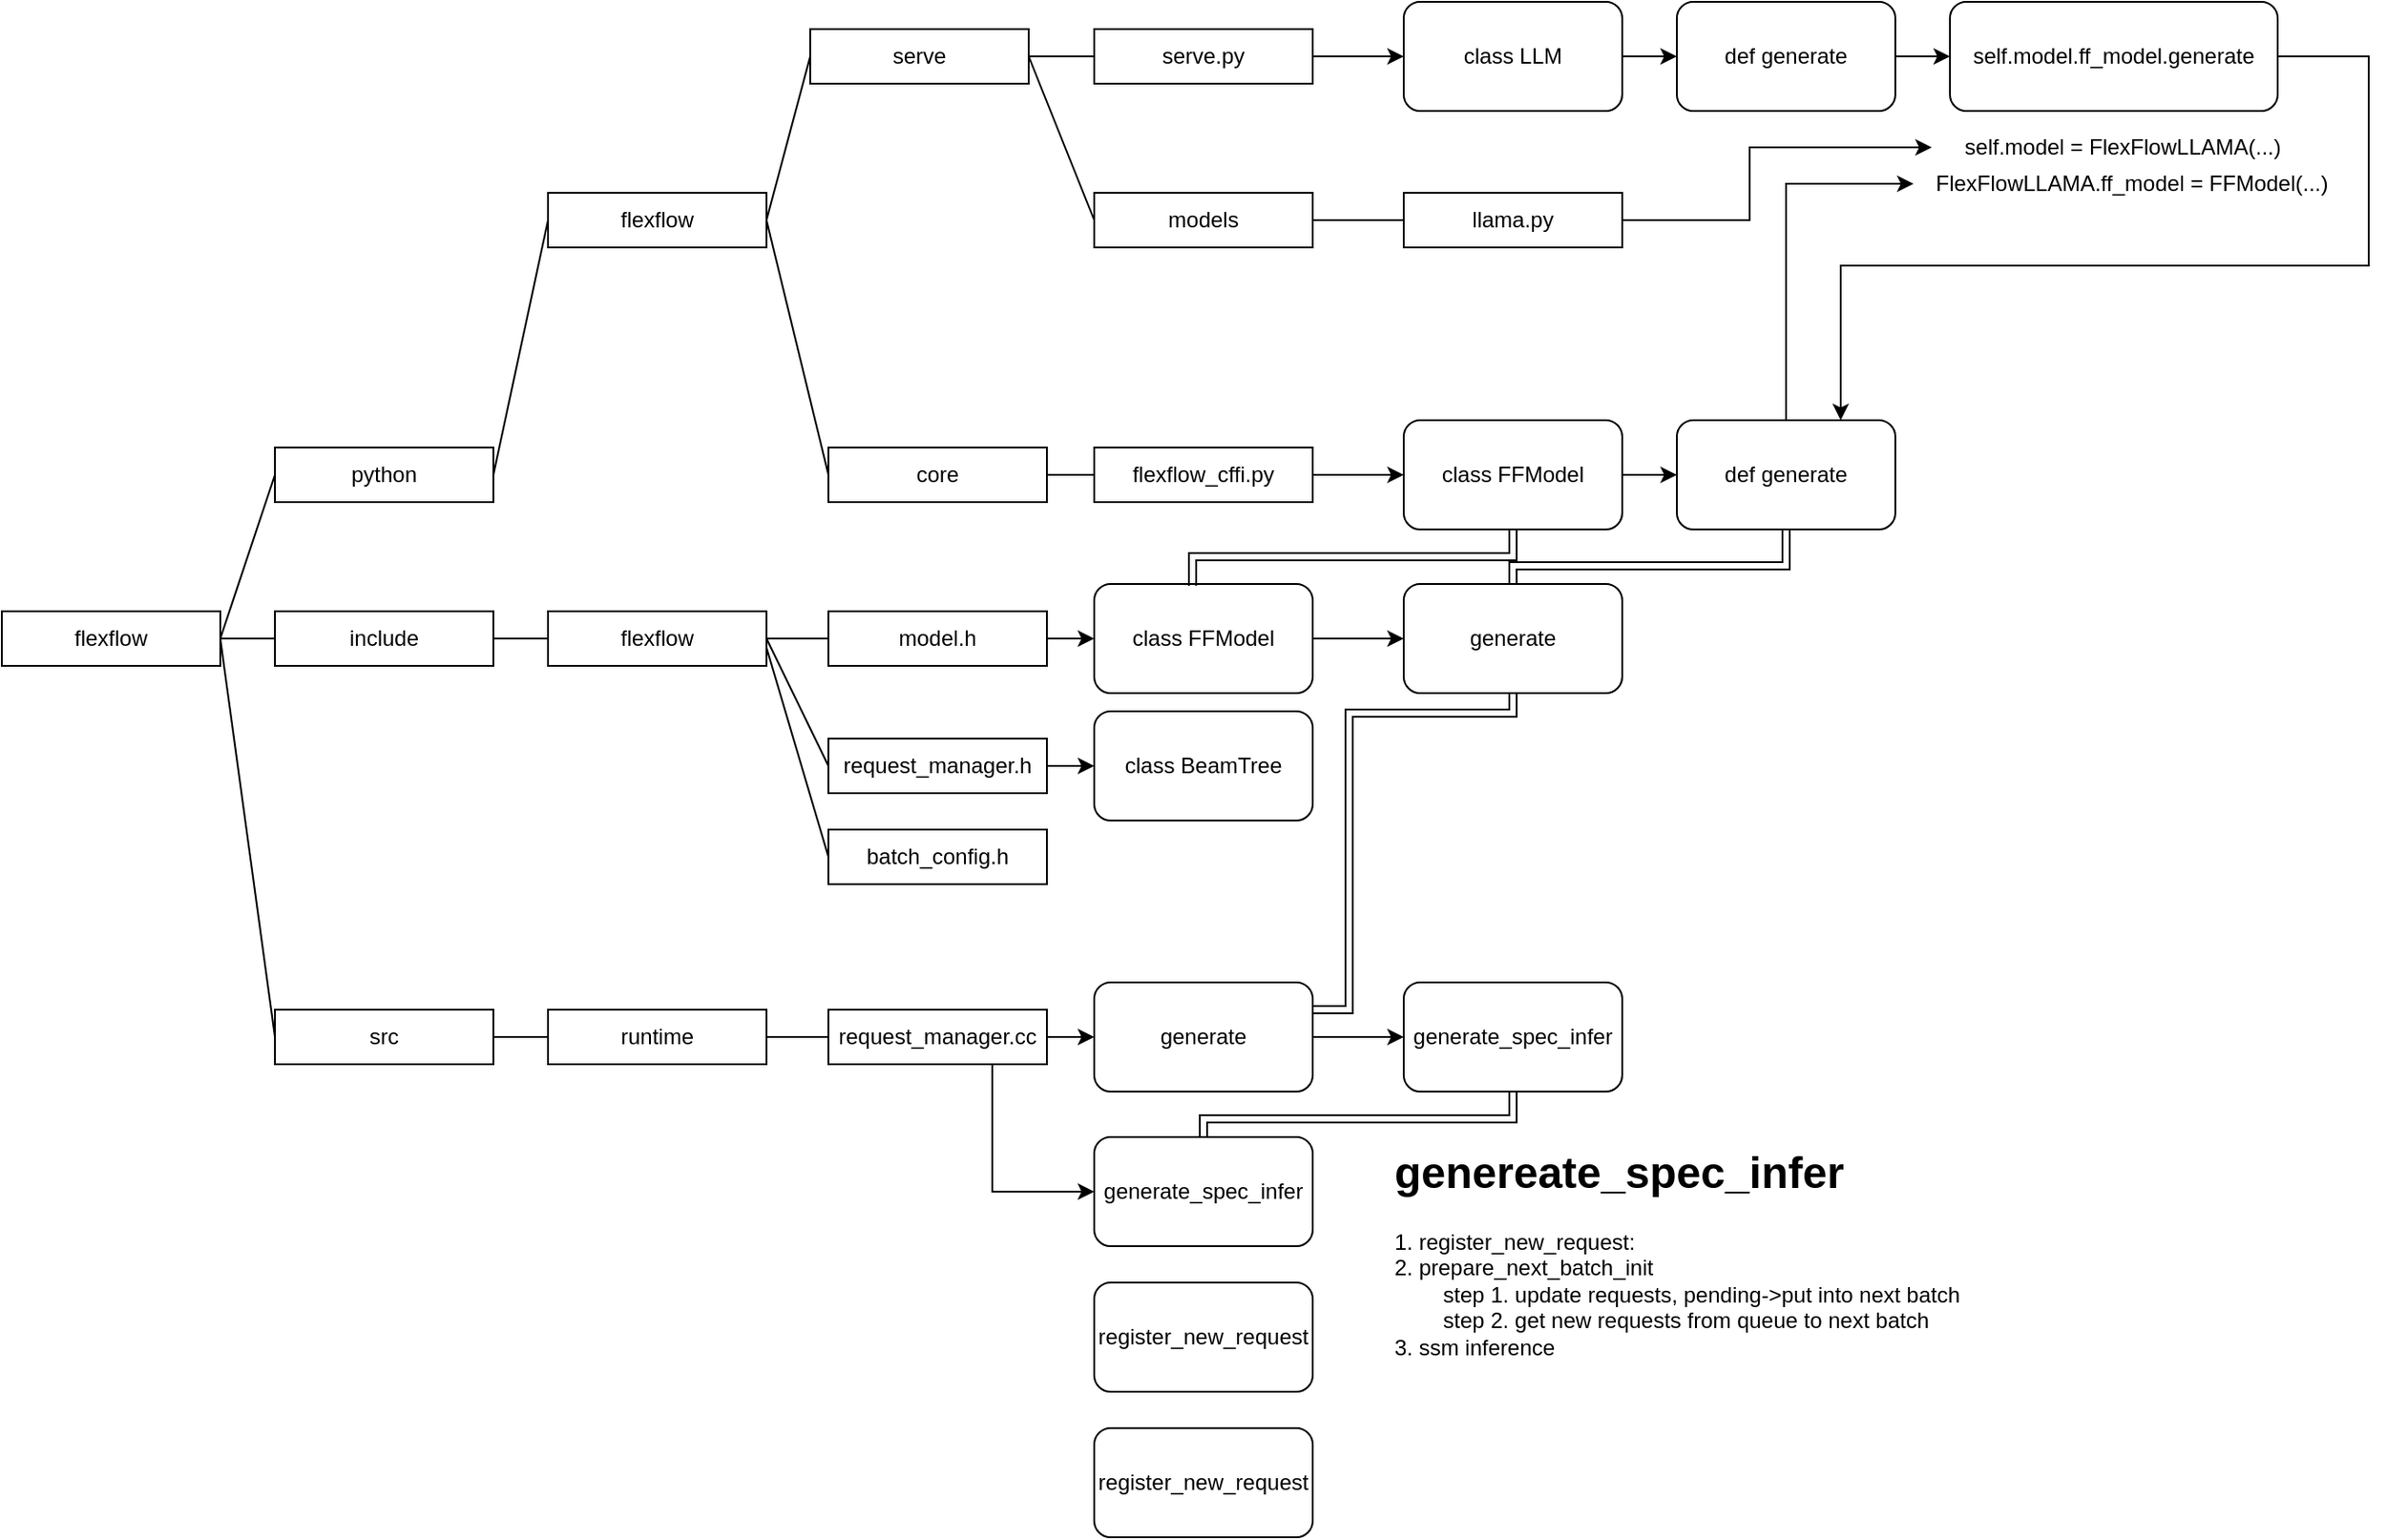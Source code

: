 <mxfile version="22.1.4" type="github">
  <diagram name="第 1 页" id="qG1XOZHub_Ox06TlB61M">
    <mxGraphModel dx="2998" dy="971" grid="1" gridSize="10" guides="1" tooltips="1" connect="1" arrows="1" fold="1" page="1" pageScale="1" pageWidth="827" pageHeight="1169" math="0" shadow="0">
      <root>
        <mxCell id="0" />
        <mxCell id="1" parent="0" />
        <mxCell id="SF_eAXjuuhzjG8mS1avg-1" value="python" style="rounded=0;whiteSpace=wrap;html=1;" vertex="1" parent="1">
          <mxGeometry y="250" width="120" height="30" as="geometry" />
        </mxCell>
        <mxCell id="SF_eAXjuuhzjG8mS1avg-3" value="flexflow" style="rounded=0;whiteSpace=wrap;html=1;" vertex="1" parent="1">
          <mxGeometry x="150" y="110" width="120" height="30" as="geometry" />
        </mxCell>
        <mxCell id="SF_eAXjuuhzjG8mS1avg-4" value="serve" style="rounded=0;whiteSpace=wrap;html=1;" vertex="1" parent="1">
          <mxGeometry x="294" y="20" width="120" height="30" as="geometry" />
        </mxCell>
        <mxCell id="SF_eAXjuuhzjG8mS1avg-7" value="" style="endArrow=none;html=1;rounded=0;entryX=0;entryY=0.5;entryDx=0;entryDy=0;exitX=1;exitY=0.5;exitDx=0;exitDy=0;" edge="1" parent="1" source="SF_eAXjuuhzjG8mS1avg-3" target="SF_eAXjuuhzjG8mS1avg-4">
          <mxGeometry width="50" height="50" relative="1" as="geometry">
            <mxPoint x="460" y="270" as="sourcePoint" />
            <mxPoint x="510" y="220" as="targetPoint" />
          </mxGeometry>
        </mxCell>
        <mxCell id="SF_eAXjuuhzjG8mS1avg-8" value="" style="endArrow=none;html=1;rounded=0;entryX=0;entryY=0.5;entryDx=0;entryDy=0;exitX=1;exitY=0.5;exitDx=0;exitDy=0;" edge="1" parent="1" source="SF_eAXjuuhzjG8mS1avg-1" target="SF_eAXjuuhzjG8mS1avg-3">
          <mxGeometry width="50" height="50" relative="1" as="geometry">
            <mxPoint x="280" y="135" as="sourcePoint" />
            <mxPoint x="304" y="45" as="targetPoint" />
          </mxGeometry>
        </mxCell>
        <mxCell id="SF_eAXjuuhzjG8mS1avg-15" style="edgeStyle=orthogonalEdgeStyle;rounded=0;orthogonalLoop=1;jettySize=auto;html=1;exitX=1;exitY=0.5;exitDx=0;exitDy=0;entryX=0;entryY=0.5;entryDx=0;entryDy=0;" edge="1" parent="1" source="SF_eAXjuuhzjG8mS1avg-9" target="SF_eAXjuuhzjG8mS1avg-14">
          <mxGeometry relative="1" as="geometry" />
        </mxCell>
        <mxCell id="SF_eAXjuuhzjG8mS1avg-9" value="class LLM" style="rounded=1;whiteSpace=wrap;html=1;" vertex="1" parent="1">
          <mxGeometry x="620" y="5" width="120" height="60" as="geometry" />
        </mxCell>
        <mxCell id="SF_eAXjuuhzjG8mS1avg-13" style="edgeStyle=orthogonalEdgeStyle;rounded=0;orthogonalLoop=1;jettySize=auto;html=1;exitX=1;exitY=0.5;exitDx=0;exitDy=0;entryX=0;entryY=0.5;entryDx=0;entryDy=0;" edge="1" parent="1" source="SF_eAXjuuhzjG8mS1avg-11" target="SF_eAXjuuhzjG8mS1avg-9">
          <mxGeometry relative="1" as="geometry" />
        </mxCell>
        <mxCell id="SF_eAXjuuhzjG8mS1avg-11" value="serve.py" style="rounded=0;whiteSpace=wrap;html=1;" vertex="1" parent="1">
          <mxGeometry x="450" y="20" width="120" height="30" as="geometry" />
        </mxCell>
        <mxCell id="SF_eAXjuuhzjG8mS1avg-12" value="" style="endArrow=none;html=1;rounded=0;entryX=0;entryY=0.5;entryDx=0;entryDy=0;exitX=1;exitY=0.5;exitDx=0;exitDy=0;" edge="1" parent="1" source="SF_eAXjuuhzjG8mS1avg-4" target="SF_eAXjuuhzjG8mS1avg-11">
          <mxGeometry width="50" height="50" relative="1" as="geometry">
            <mxPoint x="280" y="135" as="sourcePoint" />
            <mxPoint x="304" y="45" as="targetPoint" />
          </mxGeometry>
        </mxCell>
        <mxCell id="SF_eAXjuuhzjG8mS1avg-17" style="edgeStyle=orthogonalEdgeStyle;rounded=0;orthogonalLoop=1;jettySize=auto;html=1;exitX=1;exitY=0.5;exitDx=0;exitDy=0;entryX=0;entryY=0.5;entryDx=0;entryDy=0;" edge="1" parent="1" source="SF_eAXjuuhzjG8mS1avg-14" target="SF_eAXjuuhzjG8mS1avg-16">
          <mxGeometry relative="1" as="geometry" />
        </mxCell>
        <mxCell id="SF_eAXjuuhzjG8mS1avg-14" value="def generate" style="rounded=1;whiteSpace=wrap;html=1;" vertex="1" parent="1">
          <mxGeometry x="770" y="5" width="120" height="60" as="geometry" />
        </mxCell>
        <mxCell id="SF_eAXjuuhzjG8mS1avg-39" style="edgeStyle=orthogonalEdgeStyle;rounded=0;orthogonalLoop=1;jettySize=auto;html=1;exitX=1;exitY=0.5;exitDx=0;exitDy=0;entryX=0.75;entryY=0;entryDx=0;entryDy=0;" edge="1" parent="1" source="SF_eAXjuuhzjG8mS1avg-16" target="SF_eAXjuuhzjG8mS1avg-36">
          <mxGeometry relative="1" as="geometry">
            <Array as="points">
              <mxPoint x="1150" y="35" />
              <mxPoint x="1150" y="150" />
              <mxPoint x="860" y="150" />
            </Array>
          </mxGeometry>
        </mxCell>
        <mxCell id="SF_eAXjuuhzjG8mS1avg-16" value="self.model.ff_model.generate" style="rounded=1;whiteSpace=wrap;html=1;" vertex="1" parent="1">
          <mxGeometry x="920" y="5" width="180" height="60" as="geometry" />
        </mxCell>
        <mxCell id="SF_eAXjuuhzjG8mS1avg-19" value="self.model = FlexFlowLLAMA(...)" style="text;html=1;strokeColor=none;fillColor=none;align=center;verticalAlign=middle;whiteSpace=wrap;rounded=0;" vertex="1" parent="1">
          <mxGeometry x="910" y="70" width="210" height="30" as="geometry" />
        </mxCell>
        <mxCell id="SF_eAXjuuhzjG8mS1avg-20" value="FlexFlowLLAMA.ff_model = FFModel(...)" style="text;html=1;strokeColor=none;fillColor=none;align=center;verticalAlign=middle;whiteSpace=wrap;rounded=0;" vertex="1" parent="1">
          <mxGeometry x="900" y="90" width="240" height="30" as="geometry" />
        </mxCell>
        <mxCell id="SF_eAXjuuhzjG8mS1avg-22" value="models" style="rounded=0;whiteSpace=wrap;html=1;" vertex="1" parent="1">
          <mxGeometry x="450" y="110" width="120" height="30" as="geometry" />
        </mxCell>
        <mxCell id="SF_eAXjuuhzjG8mS1avg-26" style="edgeStyle=orthogonalEdgeStyle;rounded=0;orthogonalLoop=1;jettySize=auto;html=1;exitX=1;exitY=0.5;exitDx=0;exitDy=0;entryX=0;entryY=0.5;entryDx=0;entryDy=0;" edge="1" parent="1" source="SF_eAXjuuhzjG8mS1avg-23" target="SF_eAXjuuhzjG8mS1avg-19">
          <mxGeometry relative="1" as="geometry">
            <Array as="points">
              <mxPoint x="810" y="125" />
              <mxPoint x="810" y="85" />
            </Array>
          </mxGeometry>
        </mxCell>
        <mxCell id="SF_eAXjuuhzjG8mS1avg-23" value="llama.py" style="rounded=0;whiteSpace=wrap;html=1;" vertex="1" parent="1">
          <mxGeometry x="620" y="110" width="120" height="30" as="geometry" />
        </mxCell>
        <mxCell id="SF_eAXjuuhzjG8mS1avg-24" value="" style="endArrow=none;html=1;rounded=0;entryX=0;entryY=0.5;entryDx=0;entryDy=0;exitX=1;exitY=0.5;exitDx=0;exitDy=0;" edge="1" parent="1" source="SF_eAXjuuhzjG8mS1avg-4" target="SF_eAXjuuhzjG8mS1avg-22">
          <mxGeometry width="50" height="50" relative="1" as="geometry">
            <mxPoint x="424" y="45" as="sourcePoint" />
            <mxPoint x="460" y="45" as="targetPoint" />
          </mxGeometry>
        </mxCell>
        <mxCell id="SF_eAXjuuhzjG8mS1avg-25" value="" style="endArrow=none;html=1;rounded=0;entryX=0;entryY=0.5;entryDx=0;entryDy=0;exitX=1;exitY=0.5;exitDx=0;exitDy=0;" edge="1" parent="1" source="SF_eAXjuuhzjG8mS1avg-22" target="SF_eAXjuuhzjG8mS1avg-23">
          <mxGeometry width="50" height="50" relative="1" as="geometry">
            <mxPoint x="424" y="45" as="sourcePoint" />
            <mxPoint x="460" y="135" as="targetPoint" />
          </mxGeometry>
        </mxCell>
        <mxCell id="SF_eAXjuuhzjG8mS1avg-27" value="flexflow" style="rounded=0;whiteSpace=wrap;html=1;" vertex="1" parent="1">
          <mxGeometry x="-150" y="340" width="120" height="30" as="geometry" />
        </mxCell>
        <mxCell id="SF_eAXjuuhzjG8mS1avg-28" value="" style="endArrow=none;html=1;rounded=0;entryX=0;entryY=0.5;entryDx=0;entryDy=0;exitX=1;exitY=0.5;exitDx=0;exitDy=0;" edge="1" parent="1" source="SF_eAXjuuhzjG8mS1avg-27" target="SF_eAXjuuhzjG8mS1avg-1">
          <mxGeometry width="50" height="50" relative="1" as="geometry">
            <mxPoint x="130" y="275" as="sourcePoint" />
            <mxPoint x="160" y="135" as="targetPoint" />
          </mxGeometry>
        </mxCell>
        <mxCell id="SF_eAXjuuhzjG8mS1avg-29" value="core" style="rounded=0;whiteSpace=wrap;html=1;" vertex="1" parent="1">
          <mxGeometry x="304" y="250" width="120" height="30" as="geometry" />
        </mxCell>
        <mxCell id="SF_eAXjuuhzjG8mS1avg-30" value="" style="endArrow=none;html=1;rounded=0;entryX=0;entryY=0.5;entryDx=0;entryDy=0;exitX=1;exitY=0.5;exitDx=0;exitDy=0;" edge="1" parent="1" source="SF_eAXjuuhzjG8mS1avg-3" target="SF_eAXjuuhzjG8mS1avg-29">
          <mxGeometry width="50" height="50" relative="1" as="geometry">
            <mxPoint x="280" y="135" as="sourcePoint" />
            <mxPoint x="304" y="45" as="targetPoint" />
          </mxGeometry>
        </mxCell>
        <mxCell id="SF_eAXjuuhzjG8mS1avg-35" style="edgeStyle=orthogonalEdgeStyle;rounded=0;orthogonalLoop=1;jettySize=auto;html=1;exitX=1;exitY=0.5;exitDx=0;exitDy=0;entryX=0;entryY=0.5;entryDx=0;entryDy=0;" edge="1" parent="1" source="SF_eAXjuuhzjG8mS1avg-31" target="SF_eAXjuuhzjG8mS1avg-33">
          <mxGeometry relative="1" as="geometry" />
        </mxCell>
        <mxCell id="SF_eAXjuuhzjG8mS1avg-31" value="flexflow_cffi.py" style="rounded=0;whiteSpace=wrap;html=1;" vertex="1" parent="1">
          <mxGeometry x="450" y="250" width="120" height="30" as="geometry" />
        </mxCell>
        <mxCell id="SF_eAXjuuhzjG8mS1avg-32" value="" style="endArrow=none;html=1;rounded=0;entryX=0;entryY=0.5;entryDx=0;entryDy=0;exitX=1;exitY=0.5;exitDx=0;exitDy=0;" edge="1" parent="1" source="SF_eAXjuuhzjG8mS1avg-29" target="SF_eAXjuuhzjG8mS1avg-31">
          <mxGeometry width="50" height="50" relative="1" as="geometry">
            <mxPoint x="280" y="135" as="sourcePoint" />
            <mxPoint x="314" y="275" as="targetPoint" />
          </mxGeometry>
        </mxCell>
        <mxCell id="SF_eAXjuuhzjG8mS1avg-37" style="edgeStyle=orthogonalEdgeStyle;rounded=0;orthogonalLoop=1;jettySize=auto;html=1;exitX=1;exitY=0.5;exitDx=0;exitDy=0;entryX=0;entryY=0.5;entryDx=0;entryDy=0;" edge="1" parent="1" source="SF_eAXjuuhzjG8mS1avg-33" target="SF_eAXjuuhzjG8mS1avg-36">
          <mxGeometry relative="1" as="geometry" />
        </mxCell>
        <mxCell id="SF_eAXjuuhzjG8mS1avg-33" value="class FFModel" style="rounded=1;whiteSpace=wrap;html=1;" vertex="1" parent="1">
          <mxGeometry x="620" y="235" width="120" height="60" as="geometry" />
        </mxCell>
        <mxCell id="SF_eAXjuuhzjG8mS1avg-38" style="edgeStyle=orthogonalEdgeStyle;rounded=0;orthogonalLoop=1;jettySize=auto;html=1;exitX=0.5;exitY=0;exitDx=0;exitDy=0;entryX=0;entryY=0.5;entryDx=0;entryDy=0;" edge="1" parent="1" source="SF_eAXjuuhzjG8mS1avg-36" target="SF_eAXjuuhzjG8mS1avg-20">
          <mxGeometry relative="1" as="geometry" />
        </mxCell>
        <mxCell id="SF_eAXjuuhzjG8mS1avg-51" style="edgeStyle=orthogonalEdgeStyle;rounded=0;orthogonalLoop=1;jettySize=auto;html=1;exitX=0.5;exitY=1;exitDx=0;exitDy=0;entryX=0.5;entryY=0;entryDx=0;entryDy=0;shape=link;" edge="1" parent="1" source="SF_eAXjuuhzjG8mS1avg-36" target="SF_eAXjuuhzjG8mS1avg-49">
          <mxGeometry relative="1" as="geometry">
            <Array as="points">
              <mxPoint x="830" y="315" />
              <mxPoint x="680" y="315" />
            </Array>
          </mxGeometry>
        </mxCell>
        <mxCell id="SF_eAXjuuhzjG8mS1avg-36" value="def generate" style="rounded=1;whiteSpace=wrap;html=1;" vertex="1" parent="1">
          <mxGeometry x="770" y="235" width="120" height="60" as="geometry" />
        </mxCell>
        <mxCell id="SF_eAXjuuhzjG8mS1avg-40" value="include" style="rounded=0;whiteSpace=wrap;html=1;" vertex="1" parent="1">
          <mxGeometry y="340" width="120" height="30" as="geometry" />
        </mxCell>
        <mxCell id="SF_eAXjuuhzjG8mS1avg-41" value="" style="endArrow=none;html=1;rounded=0;entryX=0;entryY=0.5;entryDx=0;entryDy=0;exitX=1;exitY=0.5;exitDx=0;exitDy=0;" edge="1" parent="1" source="SF_eAXjuuhzjG8mS1avg-27" target="SF_eAXjuuhzjG8mS1avg-40">
          <mxGeometry width="50" height="50" relative="1" as="geometry">
            <mxPoint x="-20" y="365" as="sourcePoint" />
            <mxPoint x="10" y="275" as="targetPoint" />
          </mxGeometry>
        </mxCell>
        <mxCell id="SF_eAXjuuhzjG8mS1avg-42" value="flexflow" style="rounded=0;whiteSpace=wrap;html=1;" vertex="1" parent="1">
          <mxGeometry x="150" y="340" width="120" height="30" as="geometry" />
        </mxCell>
        <mxCell id="SF_eAXjuuhzjG8mS1avg-43" value="" style="endArrow=none;html=1;rounded=0;entryX=0;entryY=0.5;entryDx=0;entryDy=0;exitX=1;exitY=0.5;exitDx=0;exitDy=0;" edge="1" parent="1" source="SF_eAXjuuhzjG8mS1avg-40" target="SF_eAXjuuhzjG8mS1avg-42">
          <mxGeometry width="50" height="50" relative="1" as="geometry">
            <mxPoint x="-20" y="365" as="sourcePoint" />
            <mxPoint x="10" y="275" as="targetPoint" />
          </mxGeometry>
        </mxCell>
        <mxCell id="SF_eAXjuuhzjG8mS1avg-47" style="edgeStyle=orthogonalEdgeStyle;rounded=0;orthogonalLoop=1;jettySize=auto;html=1;exitX=1;exitY=0.5;exitDx=0;exitDy=0;entryX=0;entryY=0.5;entryDx=0;entryDy=0;" edge="1" parent="1" source="SF_eAXjuuhzjG8mS1avg-44" target="SF_eAXjuuhzjG8mS1avg-46">
          <mxGeometry relative="1" as="geometry" />
        </mxCell>
        <mxCell id="SF_eAXjuuhzjG8mS1avg-44" value="model.h" style="rounded=0;whiteSpace=wrap;html=1;" vertex="1" parent="1">
          <mxGeometry x="304" y="340" width="120" height="30" as="geometry" />
        </mxCell>
        <mxCell id="SF_eAXjuuhzjG8mS1avg-45" value="" style="endArrow=none;html=1;rounded=0;entryX=0;entryY=0.5;entryDx=0;entryDy=0;exitX=1;exitY=0.5;exitDx=0;exitDy=0;" edge="1" parent="1" source="SF_eAXjuuhzjG8mS1avg-42" target="SF_eAXjuuhzjG8mS1avg-44">
          <mxGeometry width="50" height="50" relative="1" as="geometry">
            <mxPoint x="260" y="360" as="sourcePoint" />
            <mxPoint x="10" y="365" as="targetPoint" />
          </mxGeometry>
        </mxCell>
        <mxCell id="SF_eAXjuuhzjG8mS1avg-50" style="edgeStyle=orthogonalEdgeStyle;rounded=0;orthogonalLoop=1;jettySize=auto;html=1;exitX=1;exitY=0.5;exitDx=0;exitDy=0;entryX=0;entryY=0.5;entryDx=0;entryDy=0;" edge="1" parent="1" source="SF_eAXjuuhzjG8mS1avg-46" target="SF_eAXjuuhzjG8mS1avg-49">
          <mxGeometry relative="1" as="geometry" />
        </mxCell>
        <mxCell id="SF_eAXjuuhzjG8mS1avg-46" value="class FFModel" style="rounded=1;whiteSpace=wrap;html=1;" vertex="1" parent="1">
          <mxGeometry x="450" y="325" width="120" height="60" as="geometry" />
        </mxCell>
        <mxCell id="SF_eAXjuuhzjG8mS1avg-48" style="edgeStyle=orthogonalEdgeStyle;rounded=0;orthogonalLoop=1;jettySize=auto;html=1;exitX=0.5;exitY=1;exitDx=0;exitDy=0;entryX=0.45;entryY=0.017;entryDx=0;entryDy=0;entryPerimeter=0;shape=link;" edge="1" parent="1" source="SF_eAXjuuhzjG8mS1avg-33" target="SF_eAXjuuhzjG8mS1avg-46">
          <mxGeometry relative="1" as="geometry">
            <Array as="points">
              <mxPoint x="680" y="310" />
              <mxPoint x="504" y="310" />
            </Array>
          </mxGeometry>
        </mxCell>
        <mxCell id="SF_eAXjuuhzjG8mS1avg-60" style="edgeStyle=orthogonalEdgeStyle;rounded=0;orthogonalLoop=1;jettySize=auto;html=1;exitX=0.5;exitY=1;exitDx=0;exitDy=0;entryX=1;entryY=0.25;entryDx=0;entryDy=0;shape=link;" edge="1" parent="1" target="SF_eAXjuuhzjG8mS1avg-58">
          <mxGeometry relative="1" as="geometry">
            <mxPoint x="680" y="381" as="sourcePoint" />
            <mxPoint x="510" y="401" as="targetPoint" />
            <Array as="points">
              <mxPoint x="680" y="396" />
              <mxPoint x="590" y="396" />
              <mxPoint x="590" y="559" />
            </Array>
          </mxGeometry>
        </mxCell>
        <mxCell id="SF_eAXjuuhzjG8mS1avg-49" value="generate" style="rounded=1;whiteSpace=wrap;html=1;" vertex="1" parent="1">
          <mxGeometry x="620" y="325" width="120" height="60" as="geometry" />
        </mxCell>
        <mxCell id="SF_eAXjuuhzjG8mS1avg-52" value="src" style="rounded=0;whiteSpace=wrap;html=1;" vertex="1" parent="1">
          <mxGeometry y="559" width="120" height="30" as="geometry" />
        </mxCell>
        <mxCell id="SF_eAXjuuhzjG8mS1avg-53" value="" style="endArrow=none;html=1;rounded=0;entryX=0;entryY=0.5;entryDx=0;entryDy=0;exitX=1;exitY=0.5;exitDx=0;exitDy=0;" edge="1" parent="1" source="SF_eAXjuuhzjG8mS1avg-27" target="SF_eAXjuuhzjG8mS1avg-52">
          <mxGeometry width="50" height="50" relative="1" as="geometry">
            <mxPoint x="-20" y="365" as="sourcePoint" />
            <mxPoint x="10" y="275" as="targetPoint" />
          </mxGeometry>
        </mxCell>
        <mxCell id="SF_eAXjuuhzjG8mS1avg-54" value="runtime" style="rounded=0;whiteSpace=wrap;html=1;" vertex="1" parent="1">
          <mxGeometry x="150" y="559" width="120" height="30" as="geometry" />
        </mxCell>
        <mxCell id="SF_eAXjuuhzjG8mS1avg-55" value="" style="endArrow=none;html=1;rounded=0;exitX=1;exitY=0.5;exitDx=0;exitDy=0;" edge="1" parent="1" source="SF_eAXjuuhzjG8mS1avg-52" target="SF_eAXjuuhzjG8mS1avg-54">
          <mxGeometry width="50" height="50" relative="1" as="geometry">
            <mxPoint x="130" y="504" as="sourcePoint" />
            <mxPoint x="160" y="504" as="targetPoint" />
          </mxGeometry>
        </mxCell>
        <mxCell id="SF_eAXjuuhzjG8mS1avg-65" style="edgeStyle=orthogonalEdgeStyle;rounded=0;orthogonalLoop=1;jettySize=auto;html=1;exitX=1;exitY=0.5;exitDx=0;exitDy=0;entryX=0;entryY=0.5;entryDx=0;entryDy=0;" edge="1" parent="1" source="SF_eAXjuuhzjG8mS1avg-56" target="SF_eAXjuuhzjG8mS1avg-58">
          <mxGeometry relative="1" as="geometry" />
        </mxCell>
        <mxCell id="SF_eAXjuuhzjG8mS1avg-56" value="request_manager.cc" style="rounded=0;whiteSpace=wrap;html=1;" vertex="1" parent="1">
          <mxGeometry x="304" y="559" width="120" height="30" as="geometry" />
        </mxCell>
        <mxCell id="SF_eAXjuuhzjG8mS1avg-57" value="" style="endArrow=none;html=1;rounded=0;entryX=0;entryY=0.5;entryDx=0;entryDy=0;exitX=1;exitY=0.5;exitDx=0;exitDy=0;" edge="1" parent="1" source="SF_eAXjuuhzjG8mS1avg-54" target="SF_eAXjuuhzjG8mS1avg-56">
          <mxGeometry width="50" height="50" relative="1" as="geometry">
            <mxPoint x="280" y="504" as="sourcePoint" />
            <mxPoint x="314" y="504" as="targetPoint" />
          </mxGeometry>
        </mxCell>
        <mxCell id="SF_eAXjuuhzjG8mS1avg-64" style="edgeStyle=orthogonalEdgeStyle;rounded=0;orthogonalLoop=1;jettySize=auto;html=1;exitX=1;exitY=0.5;exitDx=0;exitDy=0;entryX=0;entryY=0.5;entryDx=0;entryDy=0;" edge="1" parent="1" source="SF_eAXjuuhzjG8mS1avg-58" target="SF_eAXjuuhzjG8mS1avg-61">
          <mxGeometry relative="1" as="geometry" />
        </mxCell>
        <mxCell id="SF_eAXjuuhzjG8mS1avg-58" value="generate" style="rounded=1;whiteSpace=wrap;html=1;" vertex="1" parent="1">
          <mxGeometry x="450" y="544" width="120" height="60" as="geometry" />
        </mxCell>
        <mxCell id="SF_eAXjuuhzjG8mS1avg-67" style="edgeStyle=orthogonalEdgeStyle;rounded=0;orthogonalLoop=1;jettySize=auto;html=1;exitX=0.5;exitY=1;exitDx=0;exitDy=0;entryX=0.5;entryY=0;entryDx=0;entryDy=0;shape=link;" edge="1" parent="1" source="SF_eAXjuuhzjG8mS1avg-61" target="SF_eAXjuuhzjG8mS1avg-66">
          <mxGeometry relative="1" as="geometry">
            <Array as="points">
              <mxPoint x="680" y="619" />
              <mxPoint x="510" y="619" />
            </Array>
          </mxGeometry>
        </mxCell>
        <mxCell id="SF_eAXjuuhzjG8mS1avg-61" value="generate_spec_infer" style="rounded=1;whiteSpace=wrap;html=1;" vertex="1" parent="1">
          <mxGeometry x="620" y="544" width="120" height="60" as="geometry" />
        </mxCell>
        <mxCell id="SF_eAXjuuhzjG8mS1avg-66" value="generate_spec_infer" style="rounded=1;whiteSpace=wrap;html=1;" vertex="1" parent="1">
          <mxGeometry x="450" y="629" width="120" height="60" as="geometry" />
        </mxCell>
        <mxCell id="SF_eAXjuuhzjG8mS1avg-68" style="edgeStyle=orthogonalEdgeStyle;rounded=0;orthogonalLoop=1;jettySize=auto;html=1;exitX=0.75;exitY=1;exitDx=0;exitDy=0;entryX=0;entryY=0.5;entryDx=0;entryDy=0;" edge="1" parent="1" source="SF_eAXjuuhzjG8mS1avg-56" target="SF_eAXjuuhzjG8mS1avg-66">
          <mxGeometry relative="1" as="geometry">
            <Array as="points">
              <mxPoint x="394" y="659" />
            </Array>
          </mxGeometry>
        </mxCell>
        <mxCell id="SF_eAXjuuhzjG8mS1avg-69" value="&lt;h1&gt;genereate_spec_infer&lt;/h1&gt;&lt;div&gt;1. register_new_request:&amp;nbsp;&lt;/div&gt;&lt;div&gt;2. prepare_next_batch_init&lt;/div&gt;&lt;div&gt;&lt;span style=&quot;white-space: pre;&quot;&gt;&#x9;&lt;/span&gt;step 1. update requests, pending-&amp;gt;put into next batch&lt;br&gt;&lt;/div&gt;&lt;div&gt;&amp;nbsp; &amp;nbsp; &amp;nbsp; &amp;nbsp; step 2. get new requests from queue to next batch&lt;/div&gt;&lt;div&gt;3. ssm inference&lt;/div&gt;&lt;div&gt;4. prepare_next_batch_beam&lt;/div&gt;&lt;div&gt;&lt;span style=&quot;white-space: pre;&quot;&gt;&#x9;&lt;/span&gt;step 1. store_beam_metadata&lt;br&gt;&lt;/div&gt;&lt;div&gt;&lt;span style=&quot;white-space: pre;&quot;&gt;&#x9;&lt;/span&gt;step 2. prepare next batch for existing requests&lt;br&gt;&lt;/div&gt;&lt;div&gt;&lt;br&gt;&lt;/div&gt;" style="text;html=1;strokeColor=none;fillColor=none;spacing=5;spacingTop=-20;whiteSpace=wrap;overflow=hidden;rounded=0;" vertex="1" parent="1">
          <mxGeometry x="610" y="629" width="410" height="120" as="geometry" />
        </mxCell>
        <mxCell id="SF_eAXjuuhzjG8mS1avg-70" value="register_new_request" style="rounded=1;whiteSpace=wrap;html=1;" vertex="1" parent="1">
          <mxGeometry x="450" y="709" width="120" height="60" as="geometry" />
        </mxCell>
        <mxCell id="SF_eAXjuuhzjG8mS1avg-71" value="register_new_request" style="rounded=1;whiteSpace=wrap;html=1;" vertex="1" parent="1">
          <mxGeometry x="450" y="789" width="120" height="60" as="geometry" />
        </mxCell>
        <mxCell id="SF_eAXjuuhzjG8mS1avg-75" style="edgeStyle=orthogonalEdgeStyle;rounded=0;orthogonalLoop=1;jettySize=auto;html=1;exitX=1;exitY=0.5;exitDx=0;exitDy=0;entryX=0;entryY=0.5;entryDx=0;entryDy=0;" edge="1" parent="1" source="SF_eAXjuuhzjG8mS1avg-72" target="SF_eAXjuuhzjG8mS1avg-74">
          <mxGeometry relative="1" as="geometry" />
        </mxCell>
        <mxCell id="SF_eAXjuuhzjG8mS1avg-72" value="request_manager.h" style="rounded=0;whiteSpace=wrap;html=1;" vertex="1" parent="1">
          <mxGeometry x="304" y="410" width="120" height="30" as="geometry" />
        </mxCell>
        <mxCell id="SF_eAXjuuhzjG8mS1avg-73" value="" style="endArrow=none;html=1;rounded=0;entryX=0;entryY=0.5;entryDx=0;entryDy=0;exitX=1;exitY=0.5;exitDx=0;exitDy=0;" edge="1" parent="1" source="SF_eAXjuuhzjG8mS1avg-42" target="SF_eAXjuuhzjG8mS1avg-72">
          <mxGeometry width="50" height="50" relative="1" as="geometry">
            <mxPoint x="280" y="365" as="sourcePoint" />
            <mxPoint x="314" y="365" as="targetPoint" />
          </mxGeometry>
        </mxCell>
        <mxCell id="SF_eAXjuuhzjG8mS1avg-74" value="class BeamTree" style="rounded=1;whiteSpace=wrap;html=1;" vertex="1" parent="1">
          <mxGeometry x="450" y="395" width="120" height="60" as="geometry" />
        </mxCell>
        <mxCell id="SF_eAXjuuhzjG8mS1avg-77" value="batch_config.h" style="rounded=0;whiteSpace=wrap;html=1;" vertex="1" parent="1">
          <mxGeometry x="304" y="460" width="120" height="30" as="geometry" />
        </mxCell>
        <mxCell id="SF_eAXjuuhzjG8mS1avg-78" value="" style="endArrow=none;html=1;rounded=0;entryX=0;entryY=0.5;entryDx=0;entryDy=0;" edge="1" parent="1" target="SF_eAXjuuhzjG8mS1avg-77">
          <mxGeometry width="50" height="50" relative="1" as="geometry">
            <mxPoint x="270" y="360" as="sourcePoint" />
            <mxPoint x="314" y="435" as="targetPoint" />
          </mxGeometry>
        </mxCell>
      </root>
    </mxGraphModel>
  </diagram>
</mxfile>
